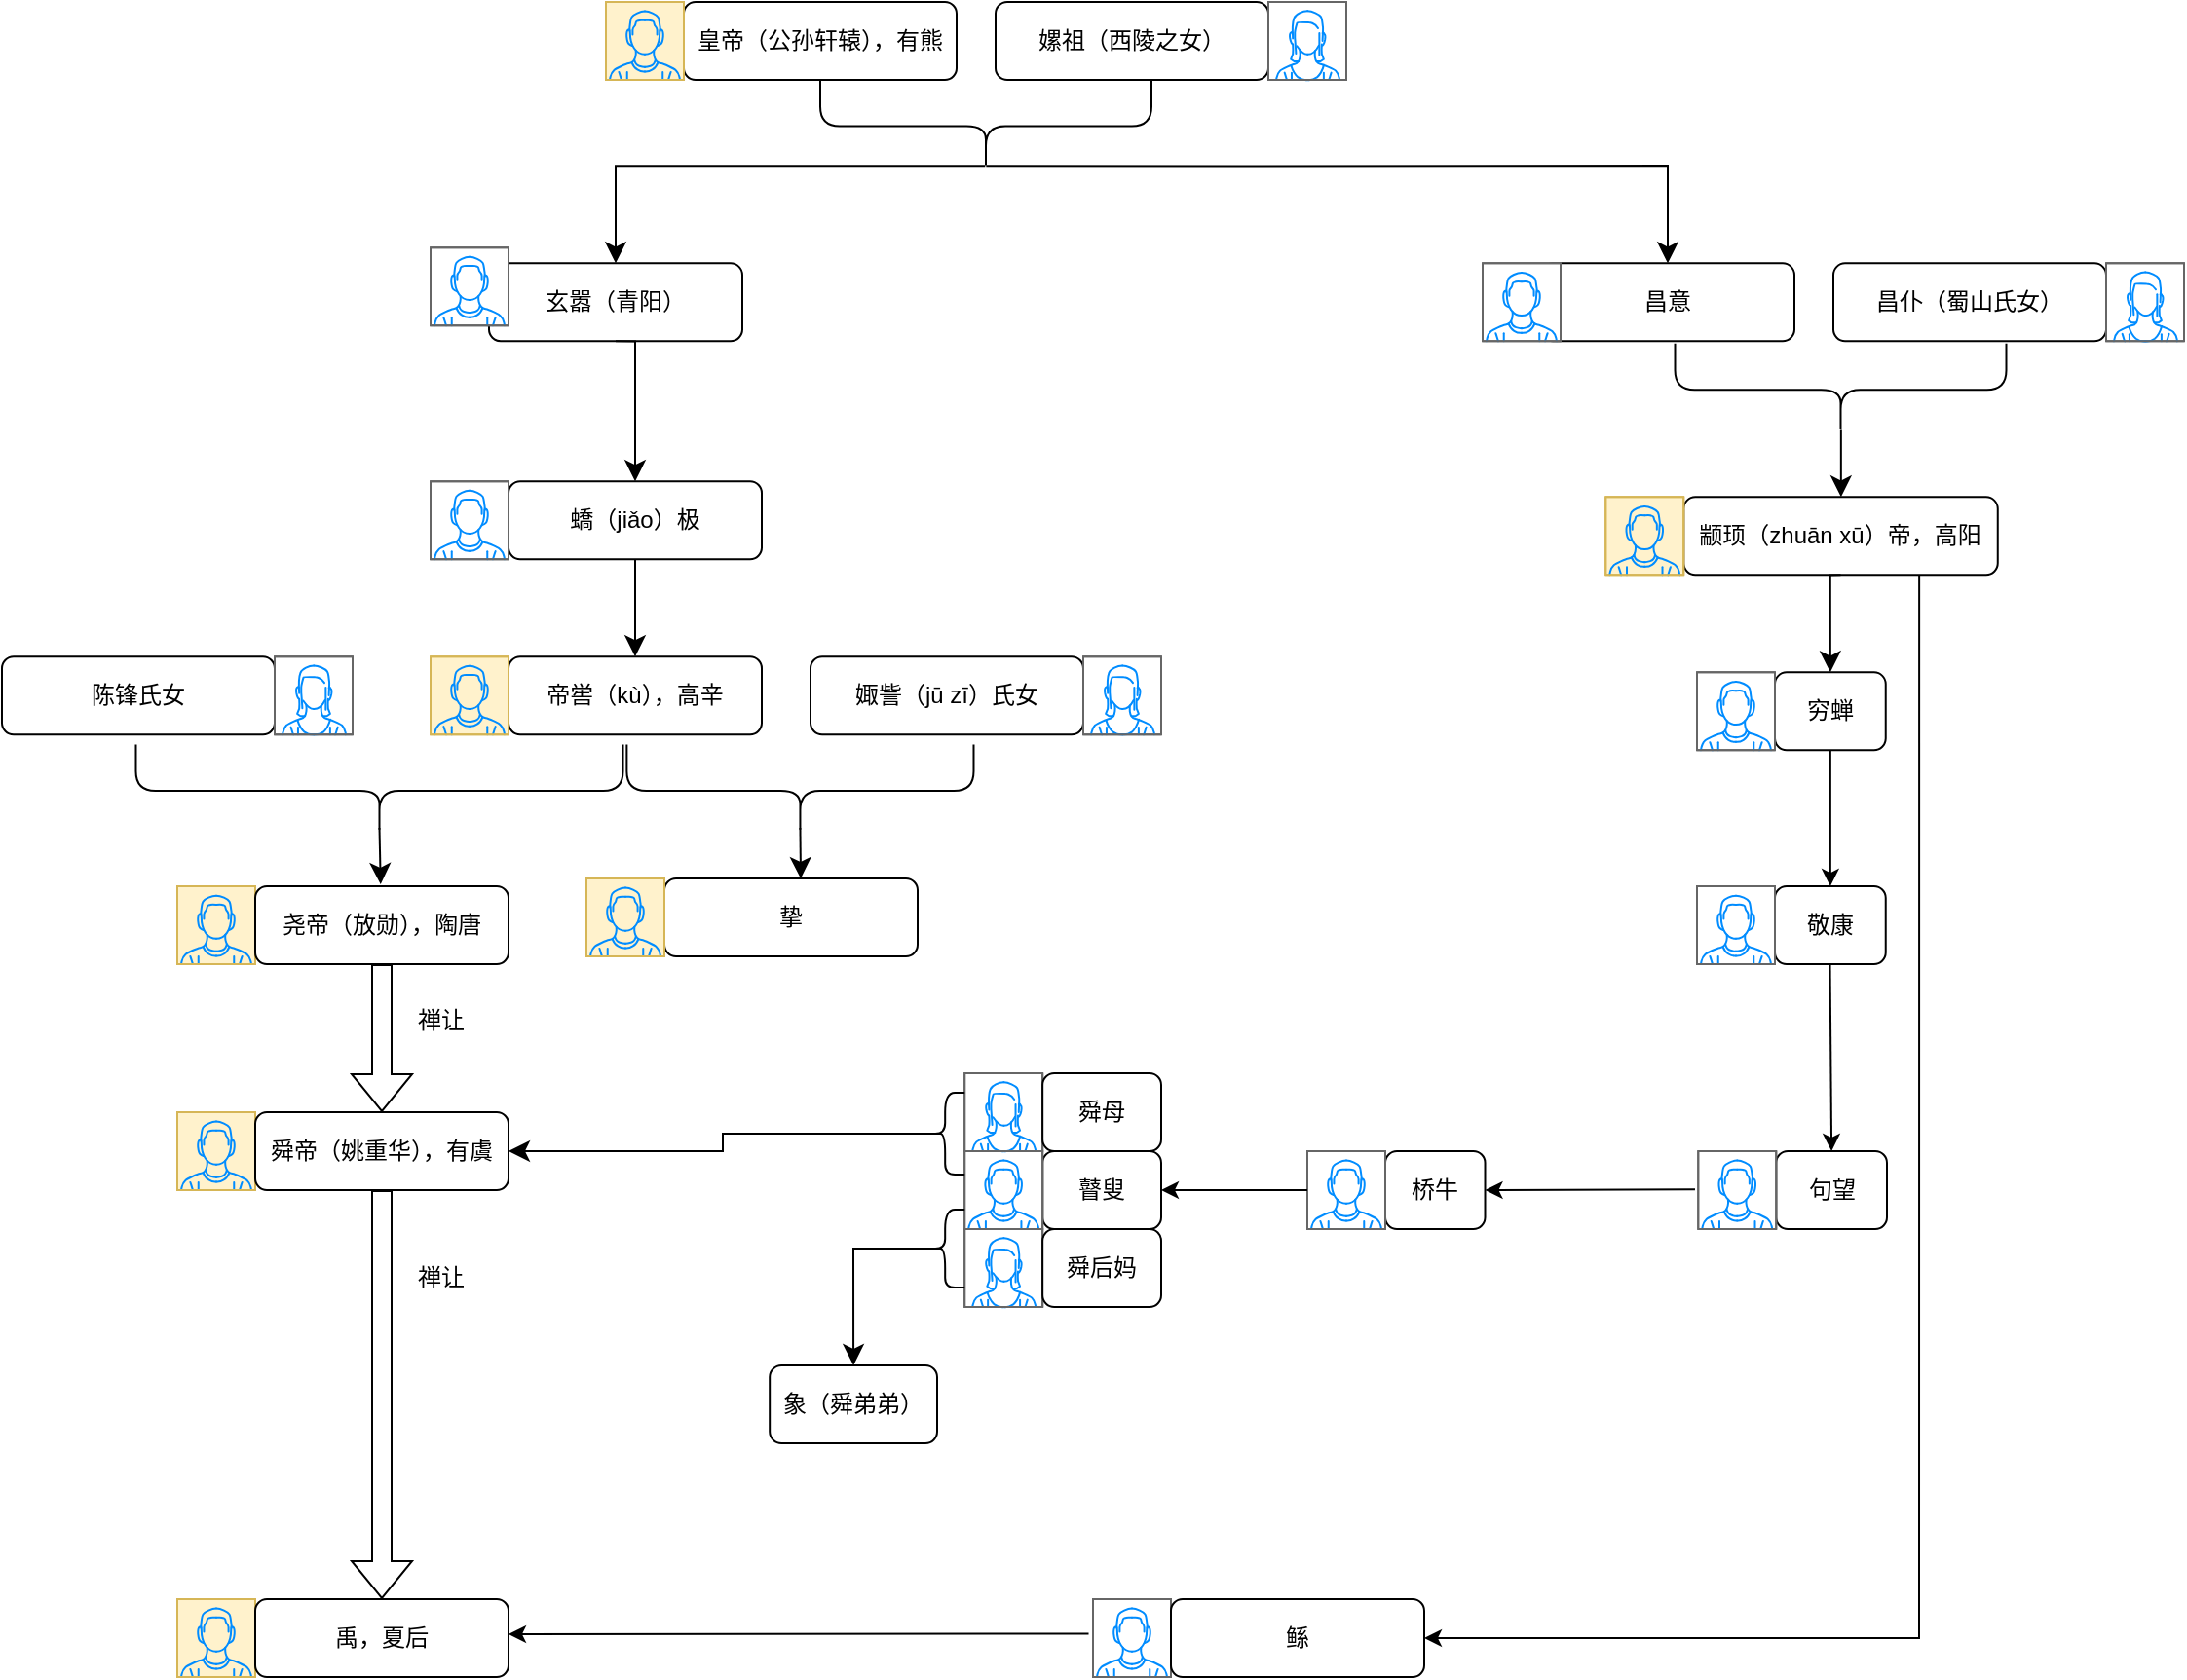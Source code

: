 <mxfile version="22.1.21" type="device">
  <diagram id="prtHgNgQTEPvFCAcTncT" name="Page-1">
    <mxGraphModel dx="2755" dy="1038" grid="1" gridSize="10" guides="1" tooltips="1" connect="1" arrows="1" fold="1" page="1" pageScale="1" pageWidth="827" pageHeight="1169" math="0" shadow="0">
      <root>
        <mxCell id="0" />
        <mxCell id="1" parent="0" />
        <mxCell id="VuteKfOMMpEfuud1sA3O-1" value="皇帝（公孙轩辕），有熊" style="rounded=1;whiteSpace=wrap;html=1;" parent="1" vertex="1">
          <mxGeometry x="170" y="160" width="140" height="40" as="geometry" />
        </mxCell>
        <mxCell id="VuteKfOMMpEfuud1sA3O-3" value="嫘祖（西陵之女）" style="rounded=1;whiteSpace=wrap;html=1;" parent="1" vertex="1">
          <mxGeometry x="330" y="160" width="140" height="40" as="geometry" />
        </mxCell>
        <mxCell id="VuteKfOMMpEfuud1sA3O-15" value="" style="verticalLabelPosition=bottom;shadow=0;dashed=0;align=center;html=1;verticalAlign=top;strokeWidth=1;shape=mxgraph.mockup.containers.userMale;strokeColor=#d6b656;strokeColor2=#008cff;fillColor=#fff2cc;" parent="1" vertex="1">
          <mxGeometry x="130" y="160" width="40" height="40" as="geometry" />
        </mxCell>
        <mxCell id="VuteKfOMMpEfuud1sA3O-16" value="" style="verticalLabelPosition=bottom;shadow=0;dashed=0;align=center;html=1;verticalAlign=top;strokeWidth=1;shape=mxgraph.mockup.containers.userFemale;strokeColor=#666666;strokeColor2=#008cff;" parent="1" vertex="1">
          <mxGeometry x="470" y="160" width="40" height="40" as="geometry" />
        </mxCell>
        <mxCell id="VuteKfOMMpEfuud1sA3O-17" value="玄嚣（青阳）" style="rounded=1;whiteSpace=wrap;html=1;" parent="1" vertex="1">
          <mxGeometry x="70" y="294.17" width="130" height="40" as="geometry" />
        </mxCell>
        <mxCell id="VuteKfOMMpEfuud1sA3O-18" value="" style="verticalLabelPosition=bottom;shadow=0;dashed=0;align=center;html=1;verticalAlign=top;strokeWidth=1;shape=mxgraph.mockup.containers.userMale;strokeColor=#666666;strokeColor2=#008cff;" parent="1" vertex="1">
          <mxGeometry x="40" y="286.11" width="40" height="40" as="geometry" />
        </mxCell>
        <mxCell id="VuteKfOMMpEfuud1sA3O-19" value="昌意" style="rounded=1;whiteSpace=wrap;html=1;" parent="1" vertex="1">
          <mxGeometry x="610" y="294.17" width="130" height="40" as="geometry" />
        </mxCell>
        <mxCell id="VuteKfOMMpEfuud1sA3O-20" value="" style="verticalLabelPosition=bottom;shadow=0;dashed=0;align=center;html=1;verticalAlign=top;strokeWidth=1;shape=mxgraph.mockup.containers.userMale;strokeColor=#666666;strokeColor2=#008cff;" parent="1" vertex="1">
          <mxGeometry x="580" y="294.17" width="40" height="40" as="geometry" />
        </mxCell>
        <mxCell id="VuteKfOMMpEfuud1sA3O-21" value="昌仆（蜀山氏女）" style="rounded=1;whiteSpace=wrap;html=1;" parent="1" vertex="1">
          <mxGeometry x="760" y="294.17" width="140" height="40" as="geometry" />
        </mxCell>
        <mxCell id="VuteKfOMMpEfuud1sA3O-22" value="" style="verticalLabelPosition=bottom;shadow=0;dashed=0;align=center;html=1;verticalAlign=top;strokeWidth=1;shape=mxgraph.mockup.containers.userFemale;strokeColor=#666666;strokeColor2=#008cff;" parent="1" vertex="1">
          <mxGeometry x="900" y="294.17" width="40" height="40" as="geometry" />
        </mxCell>
        <mxCell id="VuteKfOMMpEfuud1sA3O-24" value="" style="shape=curlyBracket;whiteSpace=wrap;html=1;rounded=1;flipH=1;labelPosition=right;verticalLabelPosition=middle;align=left;verticalAlign=middle;rotation=90;" parent="1" vertex="1">
          <mxGeometry x="301.25" y="138.75" width="47.5" height="170" as="geometry" />
        </mxCell>
        <mxCell id="VuteKfOMMpEfuud1sA3O-26" value="" style="edgeStyle=segmentEdgeStyle;endArrow=classic;html=1;curved=0;rounded=0;endSize=8;startSize=8;entryX=0.5;entryY=0;entryDx=0;entryDy=0;exitX=0.071;exitY=0.502;exitDx=0;exitDy=0;exitPerimeter=0;" parent="1" edge="1" target="VuteKfOMMpEfuud1sA3O-17" source="VuteKfOMMpEfuud1sA3O-24">
          <mxGeometry width="50" height="50" relative="1" as="geometry">
            <mxPoint x="325" y="243" as="sourcePoint" />
            <mxPoint x="134.72" y="286.11" as="targetPoint" />
          </mxGeometry>
        </mxCell>
        <mxCell id="VuteKfOMMpEfuud1sA3O-27" value="" style="edgeStyle=segmentEdgeStyle;endArrow=classic;html=1;curved=0;rounded=0;endSize=8;startSize=8;entryX=0.5;entryY=0;entryDx=0;entryDy=0;exitX=0.07;exitY=0.499;exitDx=0;exitDy=0;exitPerimeter=0;" parent="1" source="VuteKfOMMpEfuud1sA3O-24" target="VuteKfOMMpEfuud1sA3O-19" edge="1">
          <mxGeometry width="50" height="50" relative="1" as="geometry">
            <mxPoint x="330" y="240.002" as="sourcePoint" />
            <mxPoint x="470.21" y="287.16" as="targetPoint" />
            <Array as="points">
              <mxPoint x="465" y="244" />
              <mxPoint x="475" y="244" />
            </Array>
          </mxGeometry>
        </mxCell>
        <mxCell id="VuteKfOMMpEfuud1sA3O-28" value="" style="shape=curlyBracket;whiteSpace=wrap;html=1;rounded=1;flipH=1;labelPosition=right;verticalLabelPosition=middle;align=left;verticalAlign=middle;rotation=90;" parent="1" vertex="1">
          <mxGeometry x="740" y="274.17" width="47.5" height="170" as="geometry" />
        </mxCell>
        <mxCell id="VuteKfOMMpEfuud1sA3O-29" value="颛顼（zhuān xū）帝，高阳" style="rounded=1;whiteSpace=wrap;html=1;" parent="1" vertex="1">
          <mxGeometry x="683.13" y="414.17" width="161.25" height="40" as="geometry" />
        </mxCell>
        <mxCell id="VuteKfOMMpEfuud1sA3O-30" value="" style="verticalLabelPosition=bottom;shadow=0;dashed=0;align=center;html=1;verticalAlign=top;strokeWidth=1;shape=mxgraph.mockup.containers.userMale;strokeColor=#d6b656;strokeColor2=#008cff;fillColor=#fff2cc;" parent="1" vertex="1">
          <mxGeometry x="643.13" y="414.17" width="40" height="40" as="geometry" />
        </mxCell>
        <mxCell id="VuteKfOMMpEfuud1sA3O-31" value="" style="edgeStyle=segmentEdgeStyle;endArrow=classic;html=1;curved=0;rounded=0;endSize=8;startSize=8;exitX=0.067;exitY=0.499;exitDx=0;exitDy=0;exitPerimeter=0;" parent="1" source="VuteKfOMMpEfuud1sA3O-28" target="VuteKfOMMpEfuud1sA3O-29" edge="1">
          <mxGeometry width="50" height="50" relative="1" as="geometry">
            <mxPoint x="670" y="394.17" as="sourcePoint" />
            <mxPoint x="720" y="344.17" as="targetPoint" />
          </mxGeometry>
        </mxCell>
        <mxCell id="VuteKfOMMpEfuud1sA3O-32" value="穷蝉" style="rounded=1;whiteSpace=wrap;html=1;" parent="1" vertex="1">
          <mxGeometry x="730" y="504.17" width="56.87" height="40" as="geometry" />
        </mxCell>
        <mxCell id="VuteKfOMMpEfuud1sA3O-33" value="" style="verticalLabelPosition=bottom;shadow=0;dashed=0;align=center;html=1;verticalAlign=top;strokeWidth=1;shape=mxgraph.mockup.containers.userMale;strokeColor=#666666;strokeColor2=#008cff;" parent="1" vertex="1">
          <mxGeometry x="690" y="504.17" width="40" height="40" as="geometry" />
        </mxCell>
        <mxCell id="VuteKfOMMpEfuud1sA3O-34" value="" style="edgeStyle=segmentEdgeStyle;endArrow=classic;html=1;curved=0;rounded=0;endSize=8;startSize=8;exitX=0.5;exitY=1;exitDx=0;exitDy=0;entryX=0.5;entryY=0;entryDx=0;entryDy=0;" parent="1" source="VuteKfOMMpEfuud1sA3O-29" target="VuteKfOMMpEfuud1sA3O-32" edge="1">
          <mxGeometry width="50" height="50" relative="1" as="geometry">
            <mxPoint x="370" y="474.17" as="sourcePoint" />
            <mxPoint x="420" y="424.17" as="targetPoint" />
          </mxGeometry>
        </mxCell>
        <mxCell id="VuteKfOMMpEfuud1sA3O-35" value="蟜（jiǎo）极" style="rounded=1;whiteSpace=wrap;html=1;" parent="1" vertex="1">
          <mxGeometry x="80" y="406.11" width="130" height="40" as="geometry" />
        </mxCell>
        <mxCell id="VuteKfOMMpEfuud1sA3O-36" value="" style="verticalLabelPosition=bottom;shadow=0;dashed=0;align=center;html=1;verticalAlign=top;strokeWidth=1;shape=mxgraph.mockup.containers.userMale;strokeColor=#666666;strokeColor2=#008cff;" parent="1" vertex="1">
          <mxGeometry x="40" y="406.11" width="40" height="40" as="geometry" />
        </mxCell>
        <mxCell id="VuteKfOMMpEfuud1sA3O-37" value="" style="edgeStyle=segmentEdgeStyle;endArrow=classic;html=1;curved=0;rounded=0;endSize=8;startSize=8;exitX=0.5;exitY=1;exitDx=0;exitDy=0;entryX=0.5;entryY=0;entryDx=0;entryDy=0;" parent="1" source="VuteKfOMMpEfuud1sA3O-17" target="VuteKfOMMpEfuud1sA3O-35" edge="1">
          <mxGeometry width="50" height="50" relative="1" as="geometry">
            <mxPoint x="60" y="466.11" as="sourcePoint" />
            <mxPoint x="110" y="416.11" as="targetPoint" />
          </mxGeometry>
        </mxCell>
        <mxCell id="VuteKfOMMpEfuud1sA3O-38" value="帝喾（kù），高辛" style="rounded=1;whiteSpace=wrap;html=1;" parent="1" vertex="1">
          <mxGeometry x="80" y="496.11" width="130" height="40" as="geometry" />
        </mxCell>
        <mxCell id="VuteKfOMMpEfuud1sA3O-39" value="" style="verticalLabelPosition=bottom;shadow=0;dashed=0;align=center;html=1;verticalAlign=top;strokeWidth=1;shape=mxgraph.mockup.containers.userMale;strokeColor=#d6b656;strokeColor2=#008cff;fillColor=#fff2cc;" parent="1" vertex="1">
          <mxGeometry x="40" y="496.11" width="40" height="40" as="geometry" />
        </mxCell>
        <mxCell id="VuteKfOMMpEfuud1sA3O-40" value="" style="edgeStyle=segmentEdgeStyle;endArrow=classic;html=1;curved=0;rounded=0;endSize=8;startSize=8;exitX=0.5;exitY=1;exitDx=0;exitDy=0;entryX=0.5;entryY=0;entryDx=0;entryDy=0;" parent="1" source="VuteKfOMMpEfuud1sA3O-35" target="VuteKfOMMpEfuud1sA3O-38" edge="1">
          <mxGeometry width="50" height="50" relative="1" as="geometry">
            <mxPoint x="145" y="336.11" as="sourcePoint" />
            <mxPoint x="155" y="416.11" as="targetPoint" />
          </mxGeometry>
        </mxCell>
        <mxCell id="VuteKfOMMpEfuud1sA3O-41" value="陈锋氏女" style="rounded=1;whiteSpace=wrap;html=1;" parent="1" vertex="1">
          <mxGeometry x="-180" y="496.11" width="140" height="40" as="geometry" />
        </mxCell>
        <mxCell id="VuteKfOMMpEfuud1sA3O-42" value="" style="verticalLabelPosition=bottom;shadow=0;dashed=0;align=center;html=1;verticalAlign=top;strokeWidth=1;shape=mxgraph.mockup.containers.userFemale;strokeColor=#666666;strokeColor2=#008cff;" parent="1" vertex="1">
          <mxGeometry x="-40" y="496.11" width="40" height="40" as="geometry" />
        </mxCell>
        <mxCell id="VuteKfOMMpEfuud1sA3O-43" value="" style="shape=curlyBracket;whiteSpace=wrap;html=1;rounded=1;flipH=1;labelPosition=right;verticalLabelPosition=middle;align=left;verticalAlign=middle;rotation=90;" parent="1" vertex="1">
          <mxGeometry x="205.97" y="475.97" width="47.5" height="178.05" as="geometry" />
        </mxCell>
        <mxCell id="VuteKfOMMpEfuud1sA3O-46" value="娵訾（jū zī）氏女" style="rounded=1;whiteSpace=wrap;html=1;" parent="1" vertex="1">
          <mxGeometry x="235" y="496.11" width="140" height="40" as="geometry" />
        </mxCell>
        <mxCell id="VuteKfOMMpEfuud1sA3O-47" value="" style="verticalLabelPosition=bottom;shadow=0;dashed=0;align=center;html=1;verticalAlign=top;strokeWidth=1;shape=mxgraph.mockup.containers.userFemale;strokeColor=#666666;strokeColor2=#008cff;" parent="1" vertex="1">
          <mxGeometry x="375" y="496.11" width="40" height="40" as="geometry" />
        </mxCell>
        <mxCell id="VuteKfOMMpEfuud1sA3O-48" value="" style="shape=curlyBracket;whiteSpace=wrap;html=1;rounded=1;flipH=1;labelPosition=right;verticalLabelPosition=middle;align=left;verticalAlign=middle;rotation=90;" parent="1" vertex="1">
          <mxGeometry x="-10" y="440" width="47.5" height="250" as="geometry" />
        </mxCell>
        <mxCell id="VuteKfOMMpEfuud1sA3O-49" value="挚" style="rounded=1;whiteSpace=wrap;html=1;" parent="1" vertex="1">
          <mxGeometry x="160" y="610" width="130" height="40" as="geometry" />
        </mxCell>
        <mxCell id="VuteKfOMMpEfuud1sA3O-50" value="" style="verticalLabelPosition=bottom;shadow=0;dashed=0;align=center;html=1;verticalAlign=top;strokeWidth=1;shape=mxgraph.mockup.containers.userMale;strokeColor=#d6b656;strokeColor2=#008cff;fillColor=#fff2cc;" parent="1" vertex="1">
          <mxGeometry x="120" y="610" width="40" height="40" as="geometry" />
        </mxCell>
        <mxCell id="VuteKfOMMpEfuud1sA3O-51" value="" style="edgeStyle=segmentEdgeStyle;endArrow=classic;html=1;curved=0;rounded=0;endSize=8;startSize=8;exitX=0.1;exitY=0.5;exitDx=0;exitDy=0;exitPerimeter=0;" parent="1" source="VuteKfOMMpEfuud1sA3O-43" edge="1">
          <mxGeometry width="50" height="50" relative="1" as="geometry">
            <mxPoint x="155" y="456" as="sourcePoint" />
            <mxPoint x="230" y="610" as="targetPoint" />
          </mxGeometry>
        </mxCell>
        <mxCell id="VuteKfOMMpEfuud1sA3O-55" value="" style="edgeStyle=segmentEdgeStyle;endArrow=classic;html=1;curved=0;rounded=0;endSize=8;startSize=8;exitX=0.1;exitY=0.5;exitDx=0;exitDy=0;exitPerimeter=0;entryX=0.5;entryY=0;entryDx=0;entryDy=0;" parent="1" source="VuteKfOMMpEfuud1sA3O-48" edge="1">
          <mxGeometry width="50" height="50" relative="1" as="geometry">
            <mxPoint x="-11.25" y="620" as="sourcePoint" />
            <mxPoint x="14.375" y="612.99" as="targetPoint" />
          </mxGeometry>
        </mxCell>
        <mxCell id="VuteKfOMMpEfuud1sA3O-57" value="" style="verticalLabelPosition=bottom;shadow=0;dashed=0;align=center;html=1;verticalAlign=top;strokeWidth=1;shape=mxgraph.mockup.containers.userMale;strokeColor=#d6b656;strokeColor2=#008cff;fillColor=#fff2cc;" parent="1" vertex="1">
          <mxGeometry x="-90" y="614.02" width="40" height="40" as="geometry" />
        </mxCell>
        <mxCell id="VuteKfOMMpEfuud1sA3O-58" value="尧帝（放勋），陶唐" style="rounded=1;whiteSpace=wrap;html=1;" parent="1" vertex="1">
          <mxGeometry x="-50" y="614.02" width="130" height="40" as="geometry" />
        </mxCell>
        <mxCell id="VuteKfOMMpEfuud1sA3O-61" value="" style="verticalLabelPosition=bottom;shadow=0;dashed=0;align=center;html=1;verticalAlign=top;strokeWidth=1;shape=mxgraph.mockup.containers.userMale;strokeColor=#d6b656;strokeColor2=#008cff;fillColor=#fff2cc;" parent="1" vertex="1">
          <mxGeometry x="-90" y="730" width="40" height="40" as="geometry" />
        </mxCell>
        <mxCell id="VuteKfOMMpEfuud1sA3O-62" value="舜帝（姚重华），有虞" style="rounded=1;whiteSpace=wrap;html=1;" parent="1" vertex="1">
          <mxGeometry x="-50" y="730" width="130" height="40" as="geometry" />
        </mxCell>
        <mxCell id="VuteKfOMMpEfuud1sA3O-63" value="" style="shape=flexArrow;endArrow=classic;html=1;rounded=0;exitX=0.5;exitY=1;exitDx=0;exitDy=0;entryX=0.5;entryY=0;entryDx=0;entryDy=0;" parent="1" source="VuteKfOMMpEfuud1sA3O-58" target="VuteKfOMMpEfuud1sA3O-62" edge="1">
          <mxGeometry width="50" height="50" relative="1" as="geometry">
            <mxPoint x="160" y="700" as="sourcePoint" />
            <mxPoint x="210" y="650" as="targetPoint" />
          </mxGeometry>
        </mxCell>
        <mxCell id="VuteKfOMMpEfuud1sA3O-64" value="禅让" style="text;html=1;align=center;verticalAlign=middle;resizable=0;points=[];autosize=1;strokeColor=none;fillColor=none;" parent="1" vertex="1">
          <mxGeometry x="20" y="668" width="50" height="30" as="geometry" />
        </mxCell>
        <mxCell id="VuteKfOMMpEfuud1sA3O-65" value="敬康" style="rounded=1;whiteSpace=wrap;html=1;" parent="1" vertex="1">
          <mxGeometry x="730" y="614.02" width="56.87" height="40" as="geometry" />
        </mxCell>
        <mxCell id="VuteKfOMMpEfuud1sA3O-66" value="" style="verticalLabelPosition=bottom;shadow=0;dashed=0;align=center;html=1;verticalAlign=top;strokeWidth=1;shape=mxgraph.mockup.containers.userMale;strokeColor=#666666;strokeColor2=#008cff;" parent="1" vertex="1">
          <mxGeometry x="690" y="614.02" width="40" height="40" as="geometry" />
        </mxCell>
        <mxCell id="VuteKfOMMpEfuud1sA3O-67" value="句望" style="rounded=1;whiteSpace=wrap;html=1;" parent="1" vertex="1">
          <mxGeometry x="730.63" y="750" width="56.87" height="40" as="geometry" />
        </mxCell>
        <mxCell id="VuteKfOMMpEfuud1sA3O-68" value="" style="verticalLabelPosition=bottom;shadow=0;dashed=0;align=center;html=1;verticalAlign=top;strokeWidth=1;shape=mxgraph.mockup.containers.userMale;strokeColor=#666666;strokeColor2=#008cff;" parent="1" vertex="1">
          <mxGeometry x="690.63" y="750" width="40" height="40" as="geometry" />
        </mxCell>
        <mxCell id="VuteKfOMMpEfuud1sA3O-69" value="桥牛" style="rounded=1;whiteSpace=wrap;html=1;" parent="1" vertex="1">
          <mxGeometry x="530" y="750" width="51.25" height="40" as="geometry" />
        </mxCell>
        <mxCell id="VuteKfOMMpEfuud1sA3O-70" value="" style="verticalLabelPosition=bottom;shadow=0;dashed=0;align=center;html=1;verticalAlign=top;strokeWidth=1;shape=mxgraph.mockup.containers.userMale;strokeColor=#666666;strokeColor2=#008cff;" parent="1" vertex="1">
          <mxGeometry x="490" y="750" width="40" height="40" as="geometry" />
        </mxCell>
        <mxCell id="VuteKfOMMpEfuud1sA3O-71" value="瞽叟" style="rounded=1;whiteSpace=wrap;html=1;" parent="1" vertex="1">
          <mxGeometry x="354.09" y="750" width="60.91" height="40" as="geometry" />
        </mxCell>
        <mxCell id="VuteKfOMMpEfuud1sA3O-72" value="" style="verticalLabelPosition=bottom;shadow=0;dashed=0;align=center;html=1;verticalAlign=top;strokeWidth=1;shape=mxgraph.mockup.containers.userMale;strokeColor=#666666;strokeColor2=#008cff;" parent="1" vertex="1">
          <mxGeometry x="314.09" y="750" width="40" height="40" as="geometry" />
        </mxCell>
        <mxCell id="VuteKfOMMpEfuud1sA3O-75" value="" style="endArrow=classic;html=1;rounded=0;exitX=0.5;exitY=1;exitDx=0;exitDy=0;entryX=0.5;entryY=0;entryDx=0;entryDy=0;" parent="1" source="VuteKfOMMpEfuud1sA3O-32" target="VuteKfOMMpEfuud1sA3O-65" edge="1">
          <mxGeometry width="50" height="50" relative="1" as="geometry">
            <mxPoint x="520" y="610" as="sourcePoint" />
            <mxPoint x="760" y="610" as="targetPoint" />
          </mxGeometry>
        </mxCell>
        <mxCell id="VuteKfOMMpEfuud1sA3O-76" value="" style="endArrow=classic;html=1;rounded=0;exitX=0.5;exitY=1;exitDx=0;exitDy=0;entryX=0.5;entryY=0;entryDx=0;entryDy=0;" parent="1" target="VuteKfOMMpEfuud1sA3O-67" edge="1">
          <mxGeometry width="50" height="50" relative="1" as="geometry">
            <mxPoint x="758.27" y="654.02" as="sourcePoint" />
            <mxPoint x="758.27" y="724.02" as="targetPoint" />
          </mxGeometry>
        </mxCell>
        <mxCell id="VuteKfOMMpEfuud1sA3O-77" value="" style="endArrow=classic;html=1;rounded=0;exitX=-0.041;exitY=0.492;exitDx=0;exitDy=0;entryX=1;entryY=0.5;entryDx=0;entryDy=0;exitPerimeter=0;" parent="1" source="VuteKfOMMpEfuud1sA3O-68" target="VuteKfOMMpEfuud1sA3O-69" edge="1">
          <mxGeometry width="50" height="50" relative="1" as="geometry">
            <mxPoint x="768.27" y="684.02" as="sourcePoint" />
            <mxPoint x="769" y="760" as="targetPoint" />
          </mxGeometry>
        </mxCell>
        <mxCell id="VuteKfOMMpEfuud1sA3O-78" value="" style="endArrow=classic;html=1;rounded=0;exitX=0;exitY=0.5;exitDx=0;exitDy=0;exitPerimeter=0;" parent="1" source="VuteKfOMMpEfuud1sA3O-70" target="VuteKfOMMpEfuud1sA3O-71" edge="1">
          <mxGeometry width="50" height="50" relative="1" as="geometry">
            <mxPoint x="486" y="771" as="sourcePoint" />
            <mxPoint x="382" y="749.66" as="targetPoint" />
          </mxGeometry>
        </mxCell>
        <mxCell id="VuteKfOMMpEfuud1sA3O-82" value="" style="verticalLabelPosition=bottom;shadow=0;dashed=0;align=center;html=1;verticalAlign=top;strokeWidth=1;shape=mxgraph.mockup.containers.userFemale;strokeColor=#666666;strokeColor2=#008cff;" parent="1" vertex="1">
          <mxGeometry x="314.09" y="790" width="40" height="40" as="geometry" />
        </mxCell>
        <mxCell id="VuteKfOMMpEfuud1sA3O-83" value="舜后妈" style="rounded=1;whiteSpace=wrap;html=1;" parent="1" vertex="1">
          <mxGeometry x="354.09" y="790" width="60.91" height="40" as="geometry" />
        </mxCell>
        <mxCell id="VuteKfOMMpEfuud1sA3O-84" value="" style="verticalLabelPosition=bottom;shadow=0;dashed=0;align=center;html=1;verticalAlign=top;strokeWidth=1;shape=mxgraph.mockup.containers.userFemale;strokeColor=#666666;strokeColor2=#008cff;" parent="1" vertex="1">
          <mxGeometry x="314.09" y="710" width="40" height="40" as="geometry" />
        </mxCell>
        <mxCell id="VuteKfOMMpEfuud1sA3O-85" value="舜母" style="rounded=1;whiteSpace=wrap;html=1;" parent="1" vertex="1">
          <mxGeometry x="354.09" y="710" width="60.91" height="40" as="geometry" />
        </mxCell>
        <mxCell id="VuteKfOMMpEfuud1sA3O-86" value="" style="shape=curlyBracket;whiteSpace=wrap;html=1;rounded=1;labelPosition=left;verticalLabelPosition=middle;align=right;verticalAlign=middle;" parent="1" vertex="1">
          <mxGeometry x="294.09" y="720" width="20" height="42" as="geometry" />
        </mxCell>
        <mxCell id="VuteKfOMMpEfuud1sA3O-87" value="" style="edgeStyle=elbowEdgeStyle;elbow=horizontal;endArrow=classic;html=1;curved=0;rounded=0;endSize=8;startSize=8;entryX=1;entryY=0.5;entryDx=0;entryDy=0;exitX=0.1;exitY=0.5;exitDx=0;exitDy=0;exitPerimeter=0;" parent="1" source="VuteKfOMMpEfuud1sA3O-86" target="VuteKfOMMpEfuud1sA3O-62" edge="1">
          <mxGeometry width="50" height="50" relative="1" as="geometry">
            <mxPoint x="140" y="760" as="sourcePoint" />
            <mxPoint x="190" y="710" as="targetPoint" />
            <Array as="points">
              <mxPoint x="190" y="740" />
            </Array>
          </mxGeometry>
        </mxCell>
        <mxCell id="VuteKfOMMpEfuud1sA3O-89" value="" style="shape=curlyBracket;whiteSpace=wrap;html=1;rounded=1;labelPosition=left;verticalLabelPosition=middle;align=right;verticalAlign=middle;" parent="1" vertex="1">
          <mxGeometry x="294.09" y="780" width="20" height="40" as="geometry" />
        </mxCell>
        <mxCell id="VuteKfOMMpEfuud1sA3O-90" value="象（舜弟弟）" style="rounded=1;whiteSpace=wrap;html=1;" parent="1" vertex="1">
          <mxGeometry x="214.09" y="860" width="85.91" height="40" as="geometry" />
        </mxCell>
        <mxCell id="VuteKfOMMpEfuud1sA3O-91" value="" style="verticalLabelPosition=bottom;shadow=0;dashed=0;align=center;html=1;verticalAlign=top;strokeWidth=1;shape=mxgraph.mockup.containers.userMale;strokeColor=#666666;strokeColor2=#008cff;" parent="1" vertex="1">
          <mxGeometry x="380" y="980" width="40" height="40" as="geometry" />
        </mxCell>
        <mxCell id="VuteKfOMMpEfuud1sA3O-92" value="" style="edgeStyle=segmentEdgeStyle;endArrow=classic;html=1;curved=0;rounded=0;endSize=8;startSize=8;exitX=0.1;exitY=0.5;exitDx=0;exitDy=0;exitPerimeter=0;entryX=0.5;entryY=0;entryDx=0;entryDy=0;" parent="1" source="VuteKfOMMpEfuud1sA3O-89" target="VuteKfOMMpEfuud1sA3O-90" edge="1">
          <mxGeometry width="50" height="50" relative="1" as="geometry">
            <mxPoint x="305.19" y="830" as="sourcePoint" />
            <mxPoint x="244.09" y="810" as="targetPoint" />
            <Array as="points">
              <mxPoint x="257.09" y="800" />
            </Array>
          </mxGeometry>
        </mxCell>
        <mxCell id="VuteKfOMMpEfuud1sA3O-94" value="" style="verticalLabelPosition=bottom;shadow=0;dashed=0;align=center;html=1;verticalAlign=top;strokeWidth=1;shape=mxgraph.mockup.containers.userMale;strokeColor=#d6b656;strokeColor2=#008cff;fillColor=#fff2cc;" parent="1" vertex="1">
          <mxGeometry x="-90" y="980" width="40" height="40" as="geometry" />
        </mxCell>
        <mxCell id="VuteKfOMMpEfuud1sA3O-95" value="禹，夏后" style="rounded=1;whiteSpace=wrap;html=1;" parent="1" vertex="1">
          <mxGeometry x="-50" y="980" width="130" height="40" as="geometry" />
        </mxCell>
        <mxCell id="VuteKfOMMpEfuud1sA3O-96" value="禅让" style="text;html=1;align=center;verticalAlign=middle;resizable=0;points=[];autosize=1;strokeColor=none;fillColor=none;" parent="1" vertex="1">
          <mxGeometry x="20" y="800" width="50" height="30" as="geometry" />
        </mxCell>
        <mxCell id="VuteKfOMMpEfuud1sA3O-97" value="" style="shape=flexArrow;endArrow=classic;html=1;rounded=0;exitX=0.5;exitY=1;exitDx=0;exitDy=0;entryX=0.5;entryY=0;entryDx=0;entryDy=0;" parent="1" target="VuteKfOMMpEfuud1sA3O-95" edge="1">
          <mxGeometry width="50" height="50" relative="1" as="geometry">
            <mxPoint x="15" y="769.98" as="sourcePoint" />
            <mxPoint x="15" y="845.98" as="targetPoint" />
          </mxGeometry>
        </mxCell>
        <mxCell id="rvrIUZGkRAWsagXgY7QH-2" value="鲧" style="rounded=1;whiteSpace=wrap;html=1;" vertex="1" parent="1">
          <mxGeometry x="420" y="980" width="130" height="40" as="geometry" />
        </mxCell>
        <mxCell id="rvrIUZGkRAWsagXgY7QH-3" value="" style="endArrow=classic;html=1;rounded=0;exitX=-0.056;exitY=0.444;exitDx=0;exitDy=0;exitPerimeter=0;" edge="1" parent="1">
          <mxGeometry width="50" height="50" relative="1" as="geometry">
            <mxPoint x="377.76" y="997.76" as="sourcePoint" />
            <mxPoint x="80" y="998" as="targetPoint" />
          </mxGeometry>
        </mxCell>
        <mxCell id="rvrIUZGkRAWsagXgY7QH-4" value="" style="endArrow=classic;html=1;rounded=0;exitX=0.75;exitY=1;exitDx=0;exitDy=0;entryX=1;entryY=0.5;entryDx=0;entryDy=0;" edge="1" parent="1" source="VuteKfOMMpEfuud1sA3O-29" target="rvrIUZGkRAWsagXgY7QH-2">
          <mxGeometry width="50" height="50" relative="1" as="geometry">
            <mxPoint x="550" y="900" as="sourcePoint" />
            <mxPoint x="850" y="990" as="targetPoint" />
            <Array as="points">
              <mxPoint x="804" y="1000" />
            </Array>
          </mxGeometry>
        </mxCell>
      </root>
    </mxGraphModel>
  </diagram>
</mxfile>
